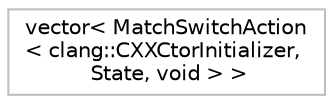 digraph "Graphical Class Hierarchy"
{
 // LATEX_PDF_SIZE
  bgcolor="transparent";
  edge [fontname="Helvetica",fontsize="10",labelfontname="Helvetica",labelfontsize="10"];
  node [fontname="Helvetica",fontsize="10",shape=record];
  rankdir="LR";
  Node0 [label="vector\< MatchSwitchAction\l\< clang::CXXCtorInitializer,\l State, void \> \>",height=0.2,width=0.4,color="grey75",tooltip=" "];
}
